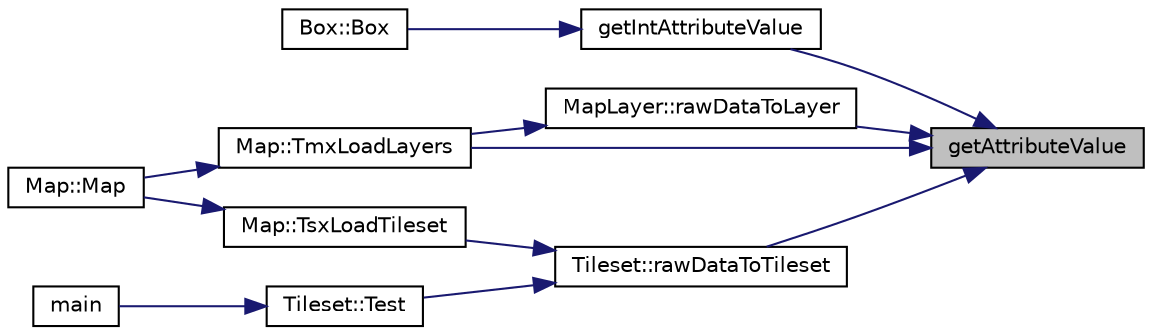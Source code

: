 digraph "getAttributeValue"
{
 // LATEX_PDF_SIZE
  bgcolor="transparent";
  edge [fontname="Helvetica",fontsize="10",labelfontname="Helvetica",labelfontsize="10"];
  node [fontname="Helvetica",fontsize="10",shape=record];
  rankdir="RL";
  Node1 [label="getAttributeValue",height=0.2,width=0.4,color="black", fillcolor="grey75", style="filled", fontcolor="black",tooltip="Retourne la valeur d'un attribut d'un balise XML."];
  Node1 -> Node2 [dir="back",color="midnightblue",fontsize="10",style="solid",fontname="Helvetica"];
  Node2 [label="getIntAttributeValue",height=0.2,width=0.4,color="black",URL="$tmxParsing_8cpp.html#a948722115df7fcc4021dea32c47a19b5",tooltip=" "];
  Node2 -> Node3 [dir="back",color="midnightblue",fontsize="10",style="solid",fontname="Helvetica"];
  Node3 [label="Box::Box",height=0.2,width=0.4,color="black",URL="$classBox.html#a929e51c7af7daa185f5fd6a8956c8e76",tooltip="Constructeur depuis balise d'une map .tmx."];
  Node1 -> Node4 [dir="back",color="midnightblue",fontsize="10",style="solid",fontname="Helvetica"];
  Node4 [label="MapLayer::rawDataToLayer",height=0.2,width=0.4,color="black",URL="$classMapLayer.html#ac365bf88ef144708fe208368700b10c6",tooltip="Assigne des données brut aux membres."];
  Node4 -> Node5 [dir="back",color="midnightblue",fontsize="10",style="solid",fontname="Helvetica"];
  Node5 [label="Map::TmxLoadLayers",height=0.2,width=0.4,color="black",URL="$classMap.html#ab57f33273034a118bb9434befbeb4263",tooltip=" "];
  Node5 -> Node6 [dir="back",color="midnightblue",fontsize="10",style="solid",fontname="Helvetica"];
  Node6 [label="Map::Map",height=0.2,width=0.4,color="black",URL="$classMap.html#aabdba839fca85548ccc15926cdb5f68a",tooltip=" "];
  Node1 -> Node7 [dir="back",color="midnightblue",fontsize="10",style="solid",fontname="Helvetica"];
  Node7 [label="Tileset::rawDataToTileset",height=0.2,width=0.4,color="black",URL="$classTileset.html#a808673f17cb250f8dc67f7983c74401e",tooltip=" "];
  Node7 -> Node8 [dir="back",color="midnightblue",fontsize="10",style="solid",fontname="Helvetica"];
  Node8 [label="Tileset::Test",height=0.2,width=0.4,color="black",URL="$classTileset.html#ab5cc1858ffd883c9d32cd42bed9532d9",tooltip=" "];
  Node8 -> Node9 [dir="back",color="midnightblue",fontsize="10",style="solid",fontname="Helvetica"];
  Node9 [label="main",height=0.2,width=0.4,color="black",URL="$main_8cpp.html#a0ddf1224851353fc92bfbff6f499fa97",tooltip=" "];
  Node7 -> Node10 [dir="back",color="midnightblue",fontsize="10",style="solid",fontname="Helvetica"];
  Node10 [label="Map::TsxLoadTileset",height=0.2,width=0.4,color="black",URL="$classMap.html#a731bab75a964df89b6568831f3824df7",tooltip=" "];
  Node10 -> Node6 [dir="back",color="midnightblue",fontsize="10",style="solid",fontname="Helvetica"];
  Node1 -> Node5 [dir="back",color="midnightblue",fontsize="10",style="solid",fontname="Helvetica"];
}
